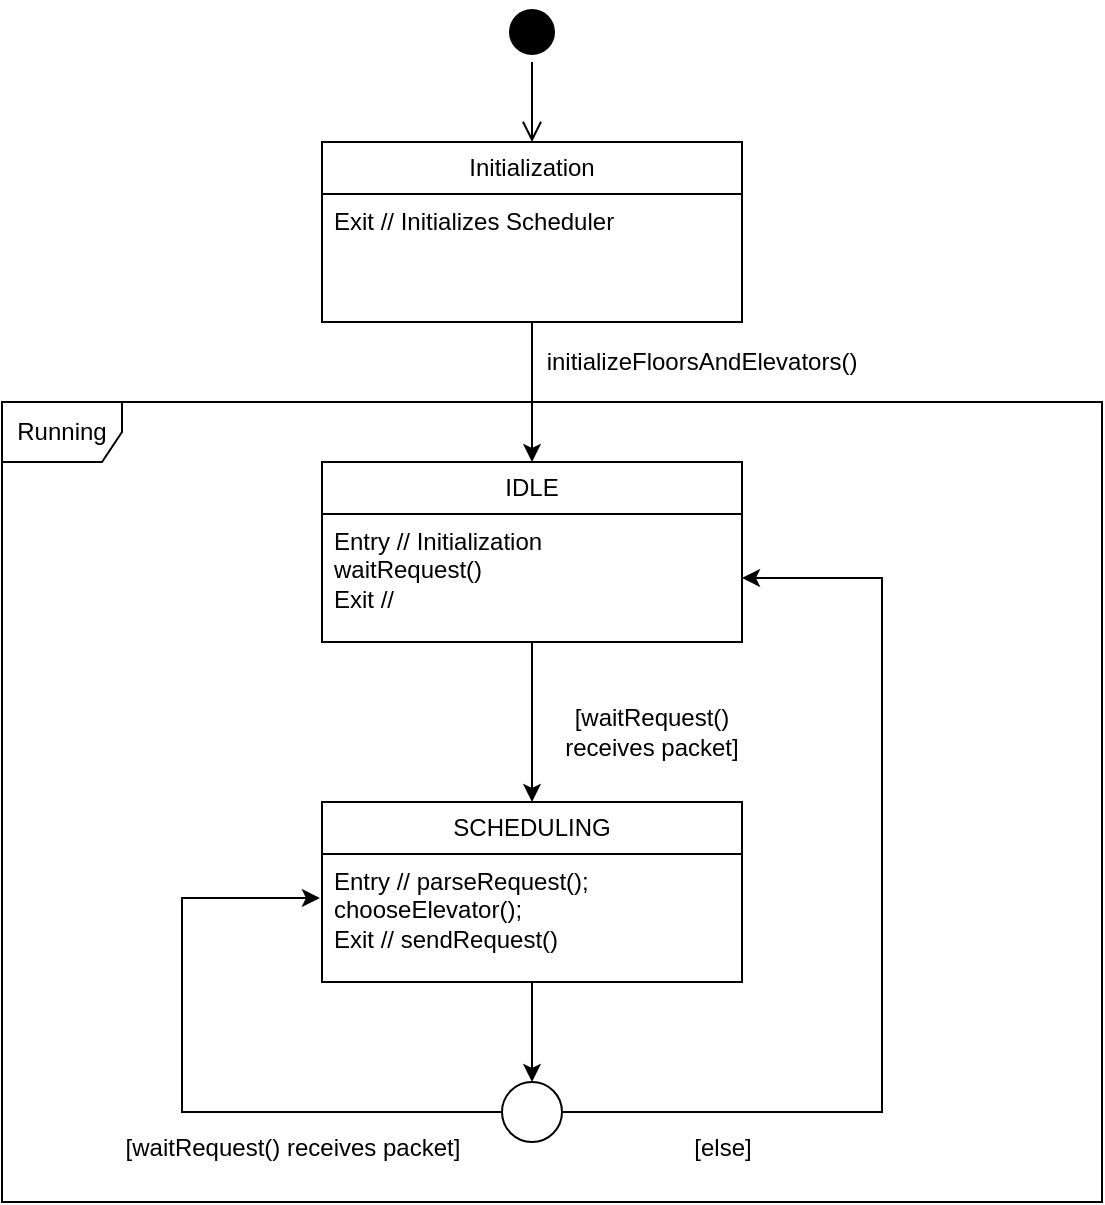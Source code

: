 <mxfile version="24.0.6" type="device">
  <diagram name="Page-1" id="NvAkbxbGMfdatR-s8Hgs">
    <mxGraphModel dx="1021" dy="1724" grid="1" gridSize="10" guides="1" tooltips="1" connect="1" arrows="1" fold="1" page="1" pageScale="1" pageWidth="850" pageHeight="1100" math="0" shadow="0">
      <root>
        <mxCell id="0" />
        <mxCell id="1" parent="0" />
        <mxCell id="PcOxOH7UWktPn3JKr5mv-15" style="edgeStyle=orthogonalEdgeStyle;rounded=0;orthogonalLoop=1;jettySize=auto;html=1;entryX=0.5;entryY=0;entryDx=0;entryDy=0;" parent="1" source="PcOxOH7UWktPn3JKr5mv-5" target="PcOxOH7UWktPn3JKr5mv-9" edge="1">
          <mxGeometry relative="1" as="geometry" />
        </mxCell>
        <mxCell id="PcOxOH7UWktPn3JKr5mv-5" value="Initialization" style="swimlane;fontStyle=0;childLayout=stackLayout;horizontal=1;startSize=26;fillColor=none;horizontalStack=0;resizeParent=1;resizeParentMax=0;resizeLast=0;collapsible=1;marginBottom=0;whiteSpace=wrap;html=1;" parent="1" vertex="1">
          <mxGeometry x="250" y="40" width="210" height="90" as="geometry" />
        </mxCell>
        <mxCell id="PcOxOH7UWktPn3JKr5mv-6" value="Exit // Initializes Scheduler" style="text;strokeColor=none;fillColor=none;align=left;verticalAlign=top;spacingLeft=4;spacingRight=4;overflow=hidden;rotatable=0;points=[[0,0.5],[1,0.5]];portConstraint=eastwest;whiteSpace=wrap;html=1;" parent="PcOxOH7UWktPn3JKr5mv-5" vertex="1">
          <mxGeometry y="26" width="210" height="64" as="geometry" />
        </mxCell>
        <mxCell id="PcOxOH7UWktPn3JKr5mv-16" style="edgeStyle=orthogonalEdgeStyle;rounded=0;orthogonalLoop=1;jettySize=auto;html=1;" parent="1" source="PcOxOH7UWktPn3JKr5mv-9" target="PcOxOH7UWktPn3JKr5mv-11" edge="1">
          <mxGeometry relative="1" as="geometry">
            <Array as="points">
              <mxPoint x="355" y="400" />
              <mxPoint x="355" y="400" />
            </Array>
          </mxGeometry>
        </mxCell>
        <mxCell id="PcOxOH7UWktPn3JKr5mv-9" value="IDLE" style="swimlane;fontStyle=0;childLayout=stackLayout;horizontal=1;startSize=26;fillColor=none;horizontalStack=0;resizeParent=1;resizeParentMax=0;resizeLast=0;collapsible=1;marginBottom=0;whiteSpace=wrap;html=1;" parent="1" vertex="1">
          <mxGeometry x="250" y="200" width="210" height="90" as="geometry" />
        </mxCell>
        <mxCell id="PcOxOH7UWktPn3JKr5mv-10" value="&lt;div&gt;Entry // Initialization &lt;br&gt;&lt;/div&gt;waitRequest()&lt;br&gt;Exit // " style="text;strokeColor=none;fillColor=none;align=left;verticalAlign=top;spacingLeft=4;spacingRight=4;overflow=hidden;rotatable=0;points=[[0,0.5],[1,0.5]];portConstraint=eastwest;whiteSpace=wrap;html=1;" parent="PcOxOH7UWktPn3JKr5mv-9" vertex="1">
          <mxGeometry y="26" width="210" height="64" as="geometry" />
        </mxCell>
        <mxCell id="Q9I5ssZiOKEQaunxDEBR-10" style="edgeStyle=orthogonalEdgeStyle;rounded=0;orthogonalLoop=1;jettySize=auto;html=1;exitX=0.5;exitY=1;exitDx=0;exitDy=0;entryX=0.5;entryY=0;entryDx=0;entryDy=0;" edge="1" parent="1" source="PcOxOH7UWktPn3JKr5mv-11" target="Q9I5ssZiOKEQaunxDEBR-9">
          <mxGeometry relative="1" as="geometry" />
        </mxCell>
        <mxCell id="PcOxOH7UWktPn3JKr5mv-11" value="SCHEDULING" style="swimlane;fontStyle=0;childLayout=stackLayout;horizontal=1;startSize=26;fillColor=none;horizontalStack=0;resizeParent=1;resizeParentMax=0;resizeLast=0;collapsible=1;marginBottom=0;whiteSpace=wrap;html=1;" parent="1" vertex="1">
          <mxGeometry x="250" y="370" width="210" height="90" as="geometry" />
        </mxCell>
        <mxCell id="PcOxOH7UWktPn3JKr5mv-12" value="Entry // parseRequest(); &lt;br&gt;chooseElevator();&lt;br&gt;Exit // sendRequest()" style="text;strokeColor=none;fillColor=none;align=left;verticalAlign=top;spacingLeft=4;spacingRight=4;overflow=hidden;rotatable=0;points=[[0,0.5],[1,0.5]];portConstraint=eastwest;whiteSpace=wrap;html=1;" parent="PcOxOH7UWktPn3JKr5mv-11" vertex="1">
          <mxGeometry y="26" width="210" height="64" as="geometry" />
        </mxCell>
        <mxCell id="PcOxOH7UWktPn3JKr5mv-17" value="[waitRequest() receives packet]" style="text;html=1;align=center;verticalAlign=middle;whiteSpace=wrap;rounded=0;" parent="1" vertex="1">
          <mxGeometry x="360" y="320" width="110" height="30" as="geometry" />
        </mxCell>
        <mxCell id="PcOxOH7UWktPn3JKr5mv-20" value="Running" style="shape=umlFrame;whiteSpace=wrap;html=1;pointerEvents=0;" parent="1" vertex="1">
          <mxGeometry x="90" y="170" width="550" height="400" as="geometry" />
        </mxCell>
        <mxCell id="PcOxOH7UWktPn3JKr5mv-24" value="initializeFloorsAndElevators()" style="text;html=1;align=center;verticalAlign=middle;whiteSpace=wrap;rounded=0;" parent="1" vertex="1">
          <mxGeometry x="410" y="130" width="60" height="40" as="geometry" />
        </mxCell>
        <mxCell id="Q9I5ssZiOKEQaunxDEBR-7" value="" style="ellipse;html=1;shape=startState;fillColor=#000000;strokeColor=#000000;" vertex="1" parent="1">
          <mxGeometry x="340" y="-30" width="30" height="30" as="geometry" />
        </mxCell>
        <mxCell id="Q9I5ssZiOKEQaunxDEBR-8" value="" style="edgeStyle=orthogonalEdgeStyle;html=1;verticalAlign=bottom;endArrow=open;endSize=8;strokeColor=#000000;rounded=0;" edge="1" source="Q9I5ssZiOKEQaunxDEBR-7" parent="1">
          <mxGeometry relative="1" as="geometry">
            <mxPoint x="355" y="40" as="targetPoint" />
          </mxGeometry>
        </mxCell>
        <mxCell id="Q9I5ssZiOKEQaunxDEBR-12" style="edgeStyle=orthogonalEdgeStyle;rounded=0;orthogonalLoop=1;jettySize=auto;html=1;exitX=1;exitY=0.5;exitDx=0;exitDy=0;entryX=1;entryY=0.5;entryDx=0;entryDy=0;" edge="1" parent="1" source="Q9I5ssZiOKEQaunxDEBR-9" target="PcOxOH7UWktPn3JKr5mv-10">
          <mxGeometry relative="1" as="geometry">
            <Array as="points">
              <mxPoint x="530" y="525" />
              <mxPoint x="530" y="258" />
            </Array>
          </mxGeometry>
        </mxCell>
        <mxCell id="Q9I5ssZiOKEQaunxDEBR-9" value="" style="ellipse;whiteSpace=wrap;html=1;aspect=fixed;" vertex="1" parent="1">
          <mxGeometry x="340" y="510" width="30" height="30" as="geometry" />
        </mxCell>
        <mxCell id="Q9I5ssZiOKEQaunxDEBR-13" style="edgeStyle=orthogonalEdgeStyle;rounded=0;orthogonalLoop=1;jettySize=auto;html=1;exitX=0;exitY=0.5;exitDx=0;exitDy=0;entryX=-0.005;entryY=0.344;entryDx=0;entryDy=0;entryPerimeter=0;" edge="1" parent="1" source="Q9I5ssZiOKEQaunxDEBR-9" target="PcOxOH7UWktPn3JKr5mv-12">
          <mxGeometry relative="1" as="geometry">
            <Array as="points">
              <mxPoint x="180" y="525" />
              <mxPoint x="180" y="418" />
            </Array>
          </mxGeometry>
        </mxCell>
        <mxCell id="Q9I5ssZiOKEQaunxDEBR-14" value="[waitRequest() receives packet]" style="text;html=1;align=center;verticalAlign=middle;resizable=0;points=[];autosize=1;strokeColor=none;fillColor=none;" vertex="1" parent="1">
          <mxGeometry x="140" y="528" width="190" height="30" as="geometry" />
        </mxCell>
        <mxCell id="Q9I5ssZiOKEQaunxDEBR-15" value="&lt;div&gt;[else]&lt;/div&gt;" style="text;html=1;align=center;verticalAlign=middle;resizable=0;points=[];autosize=1;strokeColor=none;fillColor=none;" vertex="1" parent="1">
          <mxGeometry x="425" y="528" width="50" height="30" as="geometry" />
        </mxCell>
      </root>
    </mxGraphModel>
  </diagram>
</mxfile>
